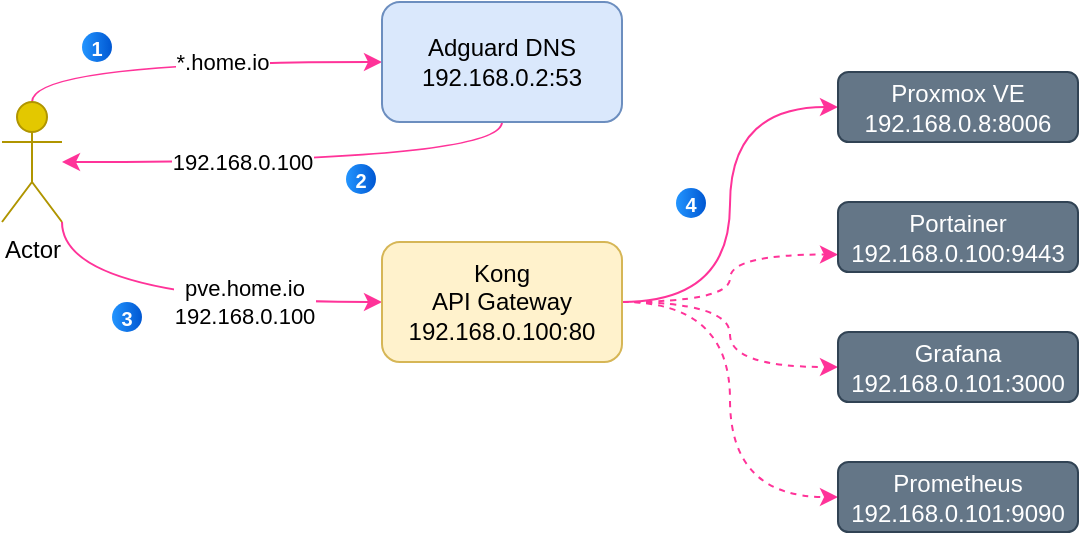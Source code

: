 <mxfile version="25.0.3" pages="4">
  <diagram name="第 1 页" id="RBYOP3kenOZiOKjfKg7m">
    <mxGraphModel dx="1434" dy="761" grid="1" gridSize="10" guides="1" tooltips="1" connect="1" arrows="1" fold="1" page="1" pageScale="1" pageWidth="827" pageHeight="1169" math="0" shadow="0">
      <root>
        <mxCell id="0" />
        <mxCell id="1" parent="0" />
        <mxCell id="Ft8bIzSY5ioOqOusVndb-7" style="rounded=0;orthogonalLoop=1;jettySize=auto;html=1;entryX=0;entryY=0.5;entryDx=0;entryDy=0;edgeStyle=orthogonalEdgeStyle;exitX=0.5;exitY=0;exitDx=0;exitDy=0;exitPerimeter=0;strokeColor=#FF3399;curved=1;" parent="1" source="Ft8bIzSY5ioOqOusVndb-1" target="Ft8bIzSY5ioOqOusVndb-2" edge="1">
          <mxGeometry relative="1" as="geometry" />
        </mxCell>
        <mxCell id="Ft8bIzSY5ioOqOusVndb-9" value="*.home.io" style="edgeLabel;html=1;align=center;verticalAlign=middle;resizable=0;points=[];" parent="Ft8bIzSY5ioOqOusVndb-7" vertex="1" connectable="0">
          <mxGeometry x="-0.295" relative="1" as="geometry">
            <mxPoint x="46" as="offset" />
          </mxGeometry>
        </mxCell>
        <mxCell id="Ft8bIzSY5ioOqOusVndb-8" style="rounded=0;orthogonalLoop=1;jettySize=auto;html=1;entryX=0;entryY=0.5;entryDx=0;entryDy=0;edgeStyle=orthogonalEdgeStyle;exitX=1;exitY=1;exitDx=0;exitDy=0;exitPerimeter=0;strokeColor=#FF3399;curved=1;" parent="1" source="Ft8bIzSY5ioOqOusVndb-1" target="Ft8bIzSY5ioOqOusVndb-5" edge="1">
          <mxGeometry relative="1" as="geometry" />
        </mxCell>
        <mxCell id="Ft8bIzSY5ioOqOusVndb-10" value="&lt;div&gt;pve.home.io&lt;/div&gt;192.168.0.100" style="edgeLabel;html=1;align=center;verticalAlign=middle;resizable=0;points=[];" parent="Ft8bIzSY5ioOqOusVndb-8" vertex="1" connectable="0">
          <mxGeometry x="-0.306" relative="1" as="geometry">
            <mxPoint x="61" as="offset" />
          </mxGeometry>
        </mxCell>
        <mxCell id="Ft8bIzSY5ioOqOusVndb-1" value="Actor" style="shape=umlActor;verticalLabelPosition=bottom;verticalAlign=top;html=1;outlineConnect=0;fillColor=#e3c800;fontColor=#000000;strokeColor=#B09500;" parent="1" vertex="1">
          <mxGeometry x="90" y="270" width="30" height="60" as="geometry" />
        </mxCell>
        <mxCell id="Ft8bIzSY5ioOqOusVndb-34" style="edgeStyle=orthogonalEdgeStyle;rounded=0;orthogonalLoop=1;jettySize=auto;html=1;exitX=0.5;exitY=1;exitDx=0;exitDy=0;strokeColor=#FF3399;curved=1;" parent="1" source="Ft8bIzSY5ioOqOusVndb-2" target="Ft8bIzSY5ioOqOusVndb-1" edge="1">
          <mxGeometry relative="1" as="geometry" />
        </mxCell>
        <mxCell id="Ft8bIzSY5ioOqOusVndb-35" value="192.168.0.100" style="edgeLabel;html=1;align=center;verticalAlign=middle;resizable=0;points=[];" parent="Ft8bIzSY5ioOqOusVndb-34" vertex="1" connectable="0">
          <mxGeometry x="0.2" y="1" relative="1" as="geometry">
            <mxPoint x="-6" y="-1" as="offset" />
          </mxGeometry>
        </mxCell>
        <mxCell id="Ft8bIzSY5ioOqOusVndb-2" value="Adguard DNS&lt;div&gt;192.168.0.2:53&lt;/div&gt;" style="rounded=1;whiteSpace=wrap;html=1;fillColor=#dae8fc;strokeColor=#6c8ebf;" parent="1" vertex="1">
          <mxGeometry x="280" y="220" width="120" height="60" as="geometry" />
        </mxCell>
        <mxCell id="Ft8bIzSY5ioOqOusVndb-27" style="rounded=0;orthogonalLoop=1;jettySize=auto;html=1;entryX=0;entryY=0.5;entryDx=0;entryDy=0;exitX=1;exitY=0.5;exitDx=0;exitDy=0;strokeColor=#FF3399;edgeStyle=orthogonalEdgeStyle;curved=1;" parent="1" source="Ft8bIzSY5ioOqOusVndb-5" target="Ft8bIzSY5ioOqOusVndb-23" edge="1">
          <mxGeometry relative="1" as="geometry" />
        </mxCell>
        <mxCell id="Ft8bIzSY5ioOqOusVndb-28" style="rounded=0;orthogonalLoop=1;jettySize=auto;html=1;entryX=0;entryY=0.75;entryDx=0;entryDy=0;exitX=1;exitY=0.5;exitDx=0;exitDy=0;dashed=1;strokeColor=#FF3399;edgeStyle=orthogonalEdgeStyle;curved=1;" parent="1" source="Ft8bIzSY5ioOqOusVndb-5" target="Ft8bIzSY5ioOqOusVndb-24" edge="1">
          <mxGeometry relative="1" as="geometry">
            <mxPoint x="410" y="340" as="sourcePoint" />
          </mxGeometry>
        </mxCell>
        <mxCell id="Ft8bIzSY5ioOqOusVndb-29" style="rounded=0;orthogonalLoop=1;jettySize=auto;html=1;entryX=0;entryY=0.5;entryDx=0;entryDy=0;exitX=1;exitY=0.5;exitDx=0;exitDy=0;dashed=1;strokeColor=#FF3399;edgeStyle=orthogonalEdgeStyle;curved=1;" parent="1" source="Ft8bIzSY5ioOqOusVndb-5" target="Ft8bIzSY5ioOqOusVndb-25" edge="1">
          <mxGeometry relative="1" as="geometry">
            <mxPoint x="410" y="345" as="sourcePoint" />
          </mxGeometry>
        </mxCell>
        <mxCell id="Ft8bIzSY5ioOqOusVndb-30" style="rounded=0;orthogonalLoop=1;jettySize=auto;html=1;entryX=0;entryY=0.5;entryDx=0;entryDy=0;exitX=1;exitY=0.5;exitDx=0;exitDy=0;dashed=1;strokeColor=#FF3399;edgeStyle=orthogonalEdgeStyle;curved=1;" parent="1" source="Ft8bIzSY5ioOqOusVndb-5" target="Ft8bIzSY5ioOqOusVndb-26" edge="1">
          <mxGeometry relative="1" as="geometry" />
        </mxCell>
        <mxCell id="Ft8bIzSY5ioOqOusVndb-5" value="Kong&lt;div&gt;API Gateway&lt;/div&gt;&lt;div&gt;192.168.0.100:80&lt;/div&gt;" style="rounded=1;whiteSpace=wrap;html=1;fillColor=#fff2cc;strokeColor=#d6b656;" parent="1" vertex="1">
          <mxGeometry x="280" y="340" width="120" height="60" as="geometry" />
        </mxCell>
        <mxCell id="Ft8bIzSY5ioOqOusVndb-23" value="Proxmox VE&lt;div&gt;192.168.0.8:8006&lt;/div&gt;" style="rounded=1;whiteSpace=wrap;html=1;fillColor=#647687;strokeColor=#314354;fontColor=#ffffff;" parent="1" vertex="1">
          <mxGeometry x="508" y="255" width="120" height="35" as="geometry" />
        </mxCell>
        <mxCell id="Ft8bIzSY5ioOqOusVndb-24" value="Portainer&lt;div&gt;192.168.0.100:9443&lt;/div&gt;" style="rounded=1;whiteSpace=wrap;html=1;fillColor=#647687;strokeColor=#314354;fontColor=#ffffff;" parent="1" vertex="1">
          <mxGeometry x="508" y="320" width="120" height="35" as="geometry" />
        </mxCell>
        <mxCell id="Ft8bIzSY5ioOqOusVndb-25" value="Grafana&lt;div&gt;192.168.0.101:3000&lt;/div&gt;" style="rounded=1;whiteSpace=wrap;html=1;fillColor=#647687;strokeColor=#314354;fontColor=#ffffff;" parent="1" vertex="1">
          <mxGeometry x="508" y="385" width="120" height="35" as="geometry" />
        </mxCell>
        <mxCell id="Ft8bIzSY5ioOqOusVndb-26" value="Prometheus&lt;div&gt;192.168.0.101:9090&lt;/div&gt;" style="rounded=1;whiteSpace=wrap;html=1;fillColor=#647687;strokeColor=#314354;fontColor=#ffffff;" parent="1" vertex="1">
          <mxGeometry x="508" y="450" width="120" height="35" as="geometry" />
        </mxCell>
        <mxCell id="Ft8bIzSY5ioOqOusVndb-45" value="1" style="ellipse;whiteSpace=wrap;html=1;aspect=fixed;rotation=0;gradientColor=#0057D2;strokeColor=none;gradientDirection=east;fillColor=#2395FF;rounded=0;pointerEvents=0;fontFamily=Helvetica;fontSize=10;fontColor=#FFFFFF;spacingTop=4;spacingBottom=4;spacingLeft=4;spacingRight=4;points=[];fontStyle=1" parent="1" vertex="1">
          <mxGeometry x="130" y="235" width="15" height="15" as="geometry" />
        </mxCell>
        <mxCell id="Ft8bIzSY5ioOqOusVndb-46" value="2" style="ellipse;whiteSpace=wrap;html=1;aspect=fixed;rotation=0;gradientColor=#0057D2;strokeColor=none;gradientDirection=east;fillColor=#2395FF;rounded=0;pointerEvents=0;fontFamily=Helvetica;fontSize=10;fontColor=#FFFFFF;spacingTop=4;spacingBottom=4;spacingLeft=4;spacingRight=4;points=[];fontStyle=1" parent="1" vertex="1">
          <mxGeometry x="262" y="301" width="15" height="15" as="geometry" />
        </mxCell>
        <mxCell id="Ft8bIzSY5ioOqOusVndb-47" value="3" style="ellipse;whiteSpace=wrap;html=1;aspect=fixed;rotation=0;gradientColor=#0057D2;strokeColor=none;gradientDirection=east;fillColor=#2395FF;rounded=0;pointerEvents=0;fontFamily=Helvetica;fontSize=10;fontColor=#FFFFFF;spacingTop=4;spacingBottom=4;spacingLeft=4;spacingRight=4;points=[];fontStyle=1" parent="1" vertex="1">
          <mxGeometry x="145" y="370" width="15" height="15" as="geometry" />
        </mxCell>
        <mxCell id="Ft8bIzSY5ioOqOusVndb-48" value="4" style="ellipse;whiteSpace=wrap;html=1;aspect=fixed;rotation=0;gradientColor=#0057D2;strokeColor=none;gradientDirection=east;fillColor=#2395FF;rounded=0;pointerEvents=0;fontFamily=Helvetica;fontSize=10;fontColor=#FFFFFF;spacingTop=4;spacingBottom=4;spacingLeft=4;spacingRight=4;points=[];fontStyle=1" parent="1" vertex="1">
          <mxGeometry x="427" y="313" width="15" height="15" as="geometry" />
        </mxCell>
      </root>
    </mxGraphModel>
  </diagram>
  <diagram id="c7bOVtegCKZZmuVyx2Hd" name="第 2 页">
    <mxGraphModel dx="1434" dy="761" grid="1" gridSize="10" guides="1" tooltips="1" connect="1" arrows="1" fold="1" page="1" pageScale="1" pageWidth="827" pageHeight="1169" math="0" shadow="0">
      <root>
        <mxCell id="0" />
        <mxCell id="1" parent="0" />
        <mxCell id="tCnhShtOb0iqtygQ2vvn-36" style="edgeStyle=orthogonalEdgeStyle;rounded=0;orthogonalLoop=1;jettySize=auto;html=1;entryX=0;entryY=0.5;entryDx=0;entryDy=0;exitX=0.5;exitY=1;exitDx=0;exitDy=0;dashed=1;fillColor=#e1d5e7;strokeColor=#9673a6;" edge="1" parent="1" source="tCnhShtOb0iqtygQ2vvn-1" target="tCnhShtOb0iqtygQ2vvn-13">
          <mxGeometry relative="1" as="geometry" />
        </mxCell>
        <mxCell id="tCnhShtOb0iqtygQ2vvn-38" style="edgeStyle=orthogonalEdgeStyle;rounded=0;orthogonalLoop=1;jettySize=auto;html=1;entryX=0.5;entryY=0;entryDx=0;entryDy=0;exitX=0.5;exitY=0;exitDx=0;exitDy=0;fillColor=#e1d5e7;strokeColor=#9673a6;dashed=1;dashPattern=8 8;endArrow=none;endFill=0;" edge="1" parent="1" source="tCnhShtOb0iqtygQ2vvn-1" target="tCnhShtOb0iqtygQ2vvn-3">
          <mxGeometry relative="1" as="geometry">
            <Array as="points">
              <mxPoint x="135" y="180" />
              <mxPoint x="451" y="180" />
            </Array>
          </mxGeometry>
        </mxCell>
        <mxCell id="tCnhShtOb0iqtygQ2vvn-1" value="&lt;span style=&quot;background-color: initial;&quot;&gt;应用程序&lt;/span&gt;" style="rounded=1;whiteSpace=wrap;html=1;fillColor=#ffe6cc;strokeColor=#d79b00;" vertex="1" parent="1">
          <mxGeometry x="80" y="220" width="110" height="210" as="geometry" />
        </mxCell>
        <mxCell id="tCnhShtOb0iqtygQ2vvn-14" style="edgeStyle=orthogonalEdgeStyle;rounded=0;orthogonalLoop=1;jettySize=auto;html=1;entryX=0.5;entryY=0;entryDx=0;entryDy=0;fillColor=#e1d5e7;strokeColor=#9673a6;" edge="1" parent="1" source="tCnhShtOb0iqtygQ2vvn-3" target="tCnhShtOb0iqtygQ2vvn-13">
          <mxGeometry relative="1" as="geometry" />
        </mxCell>
        <mxCell id="tCnhShtOb0iqtygQ2vvn-3" value="systemd-resolved" style="rounded=0;whiteSpace=wrap;html=1;fillColor=#dae8fc;strokeColor=#6c8ebf;" vertex="1" parent="1">
          <mxGeometry x="393" y="210" width="116" height="200" as="geometry" />
        </mxCell>
        <mxCell id="tCnhShtOb0iqtygQ2vvn-13" value="上游&lt;div&gt;DNS serevr&lt;/div&gt;&lt;div&gt;8.8.8.8&lt;/div&gt;" style="rounded=1;whiteSpace=wrap;html=1;fillColor=#1ba1e2;strokeColor=#006EAF;fontColor=#ffffff;" vertex="1" parent="1">
          <mxGeometry x="391" y="440" width="119" height="70" as="geometry" />
        </mxCell>
        <mxCell id="tCnhShtOb0iqtygQ2vvn-25" value="" style="endArrow=classic;html=1;rounded=0;fillColor=#e1d5e7;strokeColor=#9673a6;" edge="1" parent="1">
          <mxGeometry width="50" height="50" relative="1" as="geometry">
            <mxPoint x="210" y="250" as="sourcePoint" />
            <mxPoint x="370" y="250" as="targetPoint" />
          </mxGeometry>
        </mxCell>
        <mxCell id="tCnhShtOb0iqtygQ2vvn-26" value="" style="endArrow=classic;html=1;rounded=0;fillColor=#e1d5e7;strokeColor=#9673a6;" edge="1" parent="1">
          <mxGeometry width="50" height="50" relative="1" as="geometry">
            <mxPoint x="210" y="290" as="sourcePoint" />
            <mxPoint x="370" y="290" as="targetPoint" />
          </mxGeometry>
        </mxCell>
        <mxCell id="tCnhShtOb0iqtygQ2vvn-27" value="" style="endArrow=classic;html=1;rounded=0;fillColor=#e1d5e7;strokeColor=#9673a6;" edge="1" parent="1">
          <mxGeometry width="50" height="50" relative="1" as="geometry">
            <mxPoint x="210" y="330" as="sourcePoint" />
            <mxPoint x="370" y="330" as="targetPoint" />
          </mxGeometry>
        </mxCell>
        <mxCell id="tCnhShtOb0iqtygQ2vvn-28" value="" style="endArrow=classic;html=1;rounded=0;fillColor=#e1d5e7;strokeColor=#9673a6;" edge="1" parent="1">
          <mxGeometry width="50" height="50" relative="1" as="geometry">
            <mxPoint x="210" y="370" as="sourcePoint" />
            <mxPoint x="370" y="370" as="targetPoint" />
          </mxGeometry>
        </mxCell>
        <mxCell id="tCnhShtOb0iqtygQ2vvn-30" value="本地：D-Bus" style="text;html=1;align=center;verticalAlign=middle;whiteSpace=wrap;rounded=0;" vertex="1" parent="1">
          <mxGeometry x="240" y="220" width="80" height="30" as="geometry" />
        </mxCell>
        <mxCell id="tCnhShtOb0iqtygQ2vvn-31" value="本地：UNIX socket" style="text;html=1;align=center;verticalAlign=middle;whiteSpace=wrap;rounded=0;" vertex="1" parent="1">
          <mxGeometry x="227.5" y="260" width="105" height="30" as="geometry" />
        </mxCell>
        <mxCell id="tCnhShtOb0iqtygQ2vvn-32" value="本地：glibc&amp;nbsp;getaddrinfo" style="text;html=1;align=center;verticalAlign=middle;whiteSpace=wrap;rounded=0;" vertex="1" parent="1">
          <mxGeometry x="212.5" y="300" width="135" height="30" as="geometry" />
        </mxCell>
        <mxCell id="tCnhShtOb0iqtygQ2vvn-34" value="本地：DNSStubListener 127.0.0.53:53" style="text;html=1;align=center;verticalAlign=middle;whiteSpace=wrap;rounded=0;" vertex="1" parent="1">
          <mxGeometry x="207.5" y="370" width="145" height="30" as="geometry" />
        </mxCell>
        <mxCell id="tCnhShtOb0iqtygQ2vvn-37" value="互联网：DNS&lt;div&gt;8.8.8.8&lt;/div&gt;" style="text;html=1;align=center;verticalAlign=middle;whiteSpace=wrap;rounded=0;" vertex="1" parent="1">
          <mxGeometry x="216.25" y="440" width="127.5" height="30" as="geometry" />
        </mxCell>
        <mxCell id="tCnhShtOb0iqtygQ2vvn-39" value="局域网：mDNS" style="text;html=1;align=center;verticalAlign=middle;whiteSpace=wrap;rounded=0;" vertex="1" parent="1">
          <mxGeometry x="235" y="150" width="90" height="30" as="geometry" />
        </mxCell>
        <mxCell id="tCnhShtOb0iqtygQ2vvn-40" value="局域网：LLMNR" style="text;html=1;align=center;verticalAlign=middle;whiteSpace=wrap;rounded=0;" vertex="1" parent="1">
          <mxGeometry x="230" y="180" width="100" height="30" as="geometry" />
        </mxCell>
      </root>
    </mxGraphModel>
  </diagram>
  <diagram id="UYBfU9hFLleJ0B6yFVKz" name="第 3 页">
    <mxGraphModel dx="1434" dy="761" grid="1" gridSize="10" guides="1" tooltips="1" connect="1" arrows="1" fold="1" page="1" pageScale="1" pageWidth="827" pageHeight="1169" math="0" shadow="0">
      <root>
        <mxCell id="0" />
        <mxCell id="1" parent="0" />
        <mxCell id="RQCGLb5VTeeRcbCcsj5h-1" style="edgeStyle=orthogonalEdgeStyle;rounded=0;orthogonalLoop=1;jettySize=auto;html=1;entryX=0;entryY=0.5;entryDx=0;entryDy=0;exitX=0.5;exitY=1;exitDx=0;exitDy=0;dashed=1;fillColor=#e1d5e7;strokeColor=#9673a6;" edge="1" parent="1" source="RQCGLb5VTeeRcbCcsj5h-3" target="RQCGLb5VTeeRcbCcsj5h-6">
          <mxGeometry relative="1" as="geometry" />
        </mxCell>
        <mxCell id="RQCGLb5VTeeRcbCcsj5h-2" style="edgeStyle=orthogonalEdgeStyle;rounded=0;orthogonalLoop=1;jettySize=auto;html=1;entryX=0.5;entryY=0;entryDx=0;entryDy=0;exitX=0.5;exitY=0;exitDx=0;exitDy=0;fillColor=#e1d5e7;strokeColor=#9673a6;dashed=1;dashPattern=8 8;endArrow=none;endFill=0;" edge="1" parent="1" source="RQCGLb5VTeeRcbCcsj5h-3" target="RQCGLb5VTeeRcbCcsj5h-5">
          <mxGeometry relative="1" as="geometry">
            <Array as="points">
              <mxPoint x="215" y="190" />
              <mxPoint x="531" y="190" />
            </Array>
          </mxGeometry>
        </mxCell>
        <mxCell id="RQCGLb5VTeeRcbCcsj5h-3" value="&lt;span style=&quot;background-color: initial;&quot;&gt;应用程序&lt;/span&gt;" style="rounded=1;whiteSpace=wrap;html=1;fillColor=#ffe6cc;strokeColor=#d79b00;" vertex="1" parent="1">
          <mxGeometry x="160" y="230" width="110" height="210" as="geometry" />
        </mxCell>
        <mxCell id="RQCGLb5VTeeRcbCcsj5h-4" style="edgeStyle=orthogonalEdgeStyle;rounded=0;orthogonalLoop=1;jettySize=auto;html=1;entryX=0.5;entryY=0;entryDx=0;entryDy=0;fillColor=#e1d5e7;strokeColor=#9673a6;" edge="1" parent="1" source="RQCGLb5VTeeRcbCcsj5h-5" target="RQCGLb5VTeeRcbCcsj5h-6">
          <mxGeometry relative="1" as="geometry" />
        </mxCell>
        <mxCell id="RQCGLb5VTeeRcbCcsj5h-5" value="systemd-resolved" style="rounded=0;whiteSpace=wrap;html=1;fillColor=#dae8fc;strokeColor=#6c8ebf;" vertex="1" parent="1">
          <mxGeometry x="473" y="220" width="116" height="200" as="geometry" />
        </mxCell>
        <mxCell id="QMqxkI0o2ROaus_f7ree-2" style="edgeStyle=orthogonalEdgeStyle;rounded=0;orthogonalLoop=1;jettySize=auto;html=1;exitX=0.5;exitY=1;exitDx=0;exitDy=0;" edge="1" parent="1" source="RQCGLb5VTeeRcbCcsj5h-6" target="QMqxkI0o2ROaus_f7ree-1">
          <mxGeometry relative="1" as="geometry" />
        </mxCell>
        <mxCell id="RQCGLb5VTeeRcbCcsj5h-6" value="Adguard DNS&lt;div&gt;0.0.0.0:53&lt;/div&gt;" style="rounded=1;whiteSpace=wrap;html=1;fillColor=#d80073;strokeColor=#A50040;fontColor=#ffffff;" vertex="1" parent="1">
          <mxGeometry x="471" y="470" width="119" height="70" as="geometry" />
        </mxCell>
        <mxCell id="RQCGLb5VTeeRcbCcsj5h-7" value="" style="endArrow=classic;html=1;rounded=0;fillColor=#e1d5e7;strokeColor=#9673a6;" edge="1" parent="1">
          <mxGeometry width="50" height="50" relative="1" as="geometry">
            <mxPoint x="290" y="260" as="sourcePoint" />
            <mxPoint x="450" y="260" as="targetPoint" />
          </mxGeometry>
        </mxCell>
        <mxCell id="RQCGLb5VTeeRcbCcsj5h-8" value="" style="endArrow=classic;html=1;rounded=0;fillColor=#e1d5e7;strokeColor=#9673a6;" edge="1" parent="1">
          <mxGeometry width="50" height="50" relative="1" as="geometry">
            <mxPoint x="290" y="300" as="sourcePoint" />
            <mxPoint x="450" y="300" as="targetPoint" />
          </mxGeometry>
        </mxCell>
        <mxCell id="RQCGLb5VTeeRcbCcsj5h-9" value="" style="endArrow=classic;html=1;rounded=0;fillColor=#e1d5e7;strokeColor=#9673a6;" edge="1" parent="1">
          <mxGeometry width="50" height="50" relative="1" as="geometry">
            <mxPoint x="290" y="340" as="sourcePoint" />
            <mxPoint x="450" y="340" as="targetPoint" />
          </mxGeometry>
        </mxCell>
        <mxCell id="RQCGLb5VTeeRcbCcsj5h-10" value="" style="endArrow=classic;html=1;rounded=0;fillColor=#e1d5e7;strokeColor=#9673a6;" edge="1" parent="1">
          <mxGeometry width="50" height="50" relative="1" as="geometry">
            <mxPoint x="290" y="404" as="sourcePoint" />
            <mxPoint x="450" y="404" as="targetPoint" />
          </mxGeometry>
        </mxCell>
        <mxCell id="RQCGLb5VTeeRcbCcsj5h-11" value="本地：D-Bus" style="text;html=1;align=center;verticalAlign=middle;whiteSpace=wrap;rounded=0;" vertex="1" parent="1">
          <mxGeometry x="320" y="230" width="80" height="30" as="geometry" />
        </mxCell>
        <mxCell id="RQCGLb5VTeeRcbCcsj5h-12" value="本地：UNIX socket" style="text;html=1;align=center;verticalAlign=middle;whiteSpace=wrap;rounded=0;" vertex="1" parent="1">
          <mxGeometry x="307.5" y="270" width="105" height="30" as="geometry" />
        </mxCell>
        <mxCell id="RQCGLb5VTeeRcbCcsj5h-13" value="本地：glibc&amp;nbsp;getaddrinfo" style="text;html=1;align=center;verticalAlign=middle;whiteSpace=wrap;rounded=0;" vertex="1" parent="1">
          <mxGeometry x="292.5" y="310" width="135" height="30" as="geometry" />
        </mxCell>
        <mxCell id="RQCGLb5VTeeRcbCcsj5h-14" value="本地：DNSStubListener 127.0.0.53:53" style="text;html=1;align=center;verticalAlign=middle;whiteSpace=wrap;rounded=0;" vertex="1" parent="1">
          <mxGeometry x="287.5" y="374" width="145" height="30" as="geometry" />
        </mxCell>
        <mxCell id="RQCGLb5VTeeRcbCcsj5h-15" value="本地：DNS&lt;div&gt;127.0.0.1:53&lt;/div&gt;" style="text;html=1;align=center;verticalAlign=middle;whiteSpace=wrap;rounded=0;" vertex="1" parent="1">
          <mxGeometry x="296.25" y="470" width="127.5" height="30" as="geometry" />
        </mxCell>
        <mxCell id="RQCGLb5VTeeRcbCcsj5h-16" value="局域网：mDNS" style="text;html=1;align=center;verticalAlign=middle;whiteSpace=wrap;rounded=0;" vertex="1" parent="1">
          <mxGeometry x="315" y="160" width="90" height="30" as="geometry" />
        </mxCell>
        <mxCell id="RQCGLb5VTeeRcbCcsj5h-17" value="局域网：LLMNR" style="text;html=1;align=center;verticalAlign=middle;whiteSpace=wrap;rounded=0;" vertex="1" parent="1">
          <mxGeometry x="310" y="190" width="100" height="30" as="geometry" />
        </mxCell>
        <mxCell id="RQCGLb5VTeeRcbCcsj5h-18" value="" style="shape=mxgraph.mockup.markup.redX;fillColor=#ff0000;html=1;shadow=0;whiteSpace=wrap;strokeColor=none;" vertex="1" parent="1">
          <mxGeometry x="350" y="380" width="30" height="30" as="geometry" />
        </mxCell>
        <mxCell id="QMqxkI0o2ROaus_f7ree-1" value="上游&lt;div&gt;DNS serevr&lt;/div&gt;&lt;div&gt;8.8.8.8&lt;/div&gt;" style="rounded=1;whiteSpace=wrap;html=1;fillColor=#1ba1e2;strokeColor=#006EAF;fontColor=#ffffff;" vertex="1" parent="1">
          <mxGeometry x="471" y="570" width="119" height="70" as="geometry" />
        </mxCell>
        <mxCell id="QMqxkI0o2ROaus_f7ree-3" value="本地：DNS&lt;div&gt;127.0.0.1:53&lt;/div&gt;" style="text;html=1;align=center;verticalAlign=middle;whiteSpace=wrap;rounded=0;" vertex="1" parent="1">
          <mxGeometry x="510" y="430" width="127.5" height="30" as="geometry" />
        </mxCell>
      </root>
    </mxGraphModel>
  </diagram>
  <diagram id="R5I2WOeLNDjgGpEsz3mQ" name="第 4 页">
    <mxGraphModel dx="1434" dy="761" grid="1" gridSize="10" guides="1" tooltips="1" connect="1" arrows="1" fold="1" page="1" pageScale="1" pageWidth="827" pageHeight="1169" math="0" shadow="0">
      <root>
        <mxCell id="0" />
        <mxCell id="1" parent="0" />
        <mxCell id="7m6cvVKS0DKramX1GlbN-2" style="edgeStyle=orthogonalEdgeStyle;rounded=0;orthogonalLoop=1;jettySize=auto;html=1;entryX=0.5;entryY=0;entryDx=0;entryDy=0;exitX=0.5;exitY=0;exitDx=0;exitDy=0;fillColor=#e1d5e7;strokeColor=#9673a6;dashed=1;dashPattern=8 8;endArrow=none;endFill=0;" edge="1" parent="1" source="7m6cvVKS0DKramX1GlbN-3" target="7m6cvVKS0DKramX1GlbN-5">
          <mxGeometry relative="1" as="geometry">
            <Array as="points">
              <mxPoint x="215" y="190" />
              <mxPoint x="531" y="190" />
            </Array>
          </mxGeometry>
        </mxCell>
        <mxCell id="7m6cvVKS0DKramX1GlbN-3" value="&lt;span style=&quot;background-color: initial;&quot;&gt;应用程序&lt;/span&gt;" style="rounded=1;whiteSpace=wrap;html=1;fillColor=#ffe6cc;strokeColor=#d79b00;" vertex="1" parent="1">
          <mxGeometry x="160" y="230" width="110" height="210" as="geometry" />
        </mxCell>
        <mxCell id="7m6cvVKS0DKramX1GlbN-5" value="systemd-resolved" style="rounded=0;whiteSpace=wrap;html=1;fillColor=#dae8fc;strokeColor=#6c8ebf;" vertex="1" parent="1">
          <mxGeometry x="473" y="220" width="197" height="210" as="geometry" />
        </mxCell>
        <mxCell id="7m6cvVKS0DKramX1GlbN-7" value="Adguard DNS&lt;div&gt;192.168.0.2:53&lt;/div&gt;" style="rounded=1;whiteSpace=wrap;html=1;fillColor=#d80073;strokeColor=#A50040;fontColor=#ffffff;" vertex="1" parent="1">
          <mxGeometry x="471" y="480" width="119" height="70" as="geometry" />
        </mxCell>
        <mxCell id="7m6cvVKS0DKramX1GlbN-8" value="" style="endArrow=classic;html=1;rounded=0;fillColor=#e1d5e7;strokeColor=#9673a6;" edge="1" parent="1">
          <mxGeometry width="50" height="50" relative="1" as="geometry">
            <mxPoint x="290" y="272.5" as="sourcePoint" />
            <mxPoint x="450" y="272.5" as="targetPoint" />
          </mxGeometry>
        </mxCell>
        <mxCell id="7m6cvVKS0DKramX1GlbN-9" value="" style="endArrow=classic;html=1;rounded=0;fillColor=#e1d5e7;strokeColor=#9673a6;" edge="1" parent="1">
          <mxGeometry width="50" height="50" relative="1" as="geometry">
            <mxPoint x="290" y="312.5" as="sourcePoint" />
            <mxPoint x="450" y="312.5" as="targetPoint" />
          </mxGeometry>
        </mxCell>
        <mxCell id="7m6cvVKS0DKramX1GlbN-10" value="" style="endArrow=classic;html=1;rounded=0;fillColor=#e1d5e7;strokeColor=#9673a6;" edge="1" parent="1">
          <mxGeometry width="50" height="50" relative="1" as="geometry">
            <mxPoint x="290" y="352.5" as="sourcePoint" />
            <mxPoint x="450" y="352.5" as="targetPoint" />
          </mxGeometry>
        </mxCell>
        <mxCell id="7m6cvVKS0DKramX1GlbN-11" value="" style="endArrow=classic;html=1;rounded=0;fillColor=#e1d5e7;strokeColor=#9673a6;" edge="1" parent="1">
          <mxGeometry width="50" height="50" relative="1" as="geometry">
            <mxPoint x="290" y="396.5" as="sourcePoint" />
            <mxPoint x="450" y="396.5" as="targetPoint" />
          </mxGeometry>
        </mxCell>
        <mxCell id="7m6cvVKS0DKramX1GlbN-12" value="本地：D-Bus" style="text;html=1;align=center;verticalAlign=middle;whiteSpace=wrap;rounded=0;" vertex="1" parent="1">
          <mxGeometry x="320" y="242.5" width="80" height="30" as="geometry" />
        </mxCell>
        <mxCell id="7m6cvVKS0DKramX1GlbN-13" value="本地：UNIX socket" style="text;html=1;align=center;verticalAlign=middle;whiteSpace=wrap;rounded=0;" vertex="1" parent="1">
          <mxGeometry x="307.5" y="282.5" width="105" height="30" as="geometry" />
        </mxCell>
        <mxCell id="7m6cvVKS0DKramX1GlbN-14" value="本地：glibc&amp;nbsp;getaddrinfo" style="text;html=1;align=center;verticalAlign=middle;whiteSpace=wrap;rounded=0;" vertex="1" parent="1">
          <mxGeometry x="292.5" y="322.5" width="135" height="30" as="geometry" />
        </mxCell>
        <mxCell id="7m6cvVKS0DKramX1GlbN-15" value="本地：DNSStubListener 127.0.0.53:53" style="text;html=1;align=center;verticalAlign=middle;whiteSpace=wrap;rounded=0;" vertex="1" parent="1">
          <mxGeometry x="287.5" y="400" width="145" height="30" as="geometry" />
        </mxCell>
        <mxCell id="7m6cvVKS0DKramX1GlbN-17" value="局域网：mDNS" style="text;html=1;align=center;verticalAlign=middle;whiteSpace=wrap;rounded=0;" vertex="1" parent="1">
          <mxGeometry x="315" y="160" width="90" height="30" as="geometry" />
        </mxCell>
        <mxCell id="7m6cvVKS0DKramX1GlbN-18" value="局域网：LLMNR" style="text;html=1;align=center;verticalAlign=middle;whiteSpace=wrap;rounded=0;" vertex="1" parent="1">
          <mxGeometry x="310" y="190" width="100" height="30" as="geometry" />
        </mxCell>
        <mxCell id="7m6cvVKS0DKramX1GlbN-20" value="上游&lt;div&gt;DNS serevr&lt;/div&gt;&lt;div&gt;8.8.8.8&lt;/div&gt;" style="rounded=1;whiteSpace=wrap;html=1;fillColor=#1ba1e2;strokeColor=#006EAF;fontColor=#ffffff;" vertex="1" parent="1">
          <mxGeometry x="471" y="610" width="209" height="70" as="geometry" />
        </mxCell>
        <mxCell id="7m6cvVKS0DKramX1GlbN-24" value="" style="endArrow=classic;html=1;rounded=0;shape=flexArrow;fillColor=#fad9d5;strokeColor=#ae4132;entryX=0.5;entryY=0;entryDx=0;entryDy=0;" edge="1" parent="1">
          <mxGeometry width="50" height="50" relative="1" as="geometry">
            <mxPoint x="530" y="436" as="sourcePoint" />
            <mxPoint x="530.5" y="476" as="targetPoint" />
          </mxGeometry>
        </mxCell>
        <mxCell id="7m6cvVKS0DKramX1GlbN-25" value="" style="endArrow=classic;html=1;rounded=0;shape=flexArrow;fillColor=#fad9d5;strokeColor=#ae4132;" edge="1" parent="1">
          <mxGeometry width="50" height="50" relative="1" as="geometry">
            <mxPoint x="630" y="440" as="sourcePoint" />
            <mxPoint x="630" y="600" as="targetPoint" />
          </mxGeometry>
        </mxCell>
        <mxCell id="7m6cvVKS0DKramX1GlbN-26" value="" style="endArrow=classic;html=1;rounded=0;shape=flexArrow;fillColor=#fad9d5;strokeColor=#ae4132;" edge="1" parent="1">
          <mxGeometry width="50" height="50" relative="1" as="geometry">
            <mxPoint x="530" y="560" as="sourcePoint" />
            <mxPoint x="530" y="600" as="targetPoint" />
          </mxGeometry>
        </mxCell>
      </root>
    </mxGraphModel>
  </diagram>
</mxfile>
